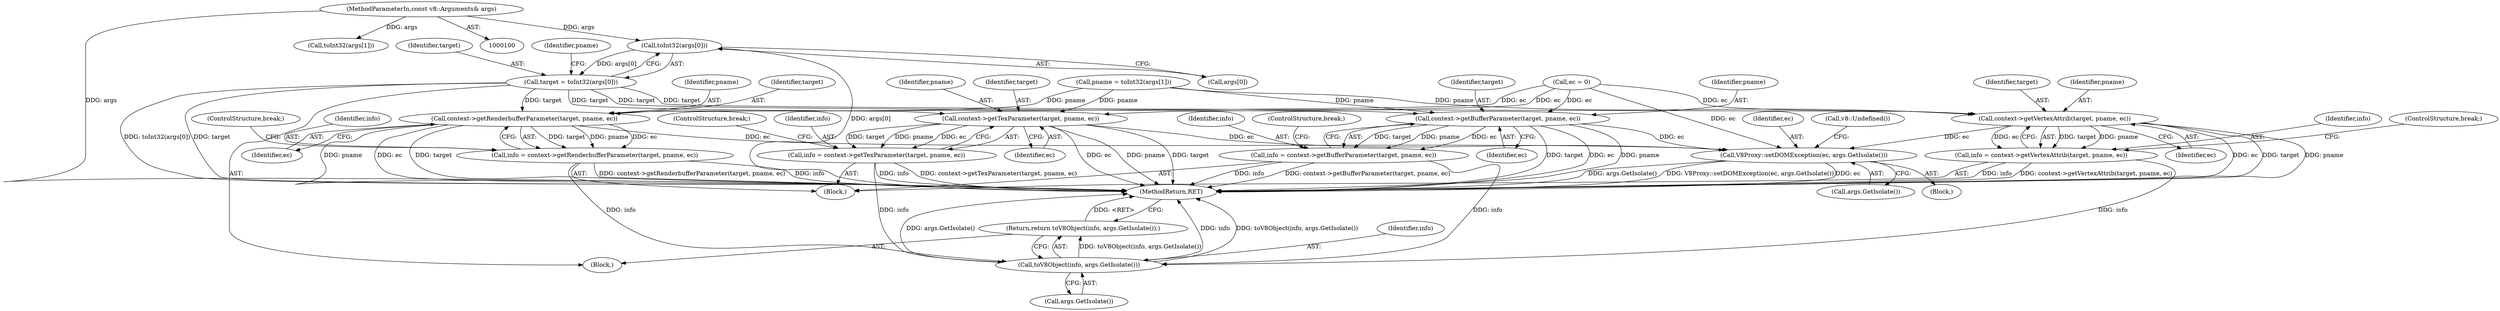 digraph "0_Chrome_e9372a1bfd3588a80fcf49aa07321f0971dd6091_57@array" {
"1000123" [label="(Call,toInt32(args[0]))"];
"1000101" [label="(MethodParameterIn,const v8::Arguments& args)"];
"1000121" [label="(Call,target = toInt32(args[0]))"];
"1000141" [label="(Call,context->getBufferParameter(target, pname, ec))"];
"1000139" [label="(Call,info = context->getBufferParameter(target, pname, ec))"];
"1000182" [label="(Call,toV8Object(info, args.GetIsolate()))"];
"1000181" [label="(Return,return toV8Object(info, args.GetIsolate());)"];
"1000176" [label="(Call,V8Proxy::setDOMException(ec, args.GetIsolate()))"];
"1000149" [label="(Call,context->getRenderbufferParameter(target, pname, ec))"];
"1000147" [label="(Call,info = context->getRenderbufferParameter(target, pname, ec))"];
"1000157" [label="(Call,context->getTexParameter(target, pname, ec))"];
"1000155" [label="(Call,info = context->getTexParameter(target, pname, ec))"];
"1000165" [label="(Call,context->getVertexAttrib(target, pname, ec))"];
"1000163" [label="(Call,info = context->getVertexAttrib(target, pname, ec))"];
"1000139" [label="(Call,info = context->getBufferParameter(target, pname, ec))"];
"1000182" [label="(Call,toV8Object(info, args.GetIsolate()))"];
"1000166" [label="(Identifier,target)"];
"1000175" [label="(Block,)"];
"1000128" [label="(Call,pname = toInt32(args[1]))"];
"1000122" [label="(Identifier,target)"];
"1000151" [label="(Identifier,pname)"];
"1000177" [label="(Identifier,ec)"];
"1000143" [label="(Identifier,pname)"];
"1000130" [label="(Call,toInt32(args[1]))"];
"1000137" [label="(Block,)"];
"1000167" [label="(Identifier,pname)"];
"1000180" [label="(Call,v8::Undefined())"];
"1000157" [label="(Call,context->getTexParameter(target, pname, ec))"];
"1000155" [label="(Call,info = context->getTexParameter(target, pname, ec))"];
"1000141" [label="(Call,context->getBufferParameter(target, pname, ec))"];
"1000140" [label="(Identifier,info)"];
"1000181" [label="(Return,return toV8Object(info, args.GetIsolate());)"];
"1000165" [label="(Call,context->getVertexAttrib(target, pname, ec))"];
"1000184" [label="(Call,args.GetIsolate())"];
"1000161" [label="(ControlStructure,break;)"];
"1000142" [label="(Identifier,target)"];
"1000156" [label="(Identifier,info)"];
"1000101" [label="(MethodParameterIn,const v8::Arguments& args)"];
"1000164" [label="(Identifier,info)"];
"1000148" [label="(Identifier,info)"];
"1000147" [label="(Call,info = context->getRenderbufferParameter(target, pname, ec))"];
"1000160" [label="(Identifier,ec)"];
"1000169" [label="(ControlStructure,break;)"];
"1000124" [label="(Call,args[0])"];
"1000129" [label="(Identifier,pname)"];
"1000183" [label="(Identifier,info)"];
"1000178" [label="(Call,args.GetIsolate())"];
"1000153" [label="(ControlStructure,break;)"];
"1000159" [label="(Identifier,pname)"];
"1000112" [label="(Call,ec = 0)"];
"1000168" [label="(Identifier,ec)"];
"1000103" [label="(Block,)"];
"1000163" [label="(Call,info = context->getVertexAttrib(target, pname, ec))"];
"1000149" [label="(Call,context->getRenderbufferParameter(target, pname, ec))"];
"1000176" [label="(Call,V8Proxy::setDOMException(ec, args.GetIsolate()))"];
"1000152" [label="(Identifier,ec)"];
"1000145" [label="(ControlStructure,break;)"];
"1000150" [label="(Identifier,target)"];
"1000158" [label="(Identifier,target)"];
"1000185" [label="(MethodReturn,RET)"];
"1000121" [label="(Call,target = toInt32(args[0]))"];
"1000123" [label="(Call,toInt32(args[0]))"];
"1000144" [label="(Identifier,ec)"];
"1000123" -> "1000121"  [label="AST: "];
"1000123" -> "1000124"  [label="CFG: "];
"1000124" -> "1000123"  [label="AST: "];
"1000121" -> "1000123"  [label="CFG: "];
"1000123" -> "1000185"  [label="DDG: args[0]"];
"1000123" -> "1000121"  [label="DDG: args[0]"];
"1000101" -> "1000123"  [label="DDG: args"];
"1000101" -> "1000100"  [label="AST: "];
"1000101" -> "1000185"  [label="DDG: args"];
"1000101" -> "1000130"  [label="DDG: args"];
"1000121" -> "1000103"  [label="AST: "];
"1000122" -> "1000121"  [label="AST: "];
"1000129" -> "1000121"  [label="CFG: "];
"1000121" -> "1000185"  [label="DDG: toInt32(args[0])"];
"1000121" -> "1000185"  [label="DDG: target"];
"1000121" -> "1000141"  [label="DDG: target"];
"1000121" -> "1000149"  [label="DDG: target"];
"1000121" -> "1000157"  [label="DDG: target"];
"1000121" -> "1000165"  [label="DDG: target"];
"1000141" -> "1000139"  [label="AST: "];
"1000141" -> "1000144"  [label="CFG: "];
"1000142" -> "1000141"  [label="AST: "];
"1000143" -> "1000141"  [label="AST: "];
"1000144" -> "1000141"  [label="AST: "];
"1000139" -> "1000141"  [label="CFG: "];
"1000141" -> "1000185"  [label="DDG: target"];
"1000141" -> "1000185"  [label="DDG: ec"];
"1000141" -> "1000185"  [label="DDG: pname"];
"1000141" -> "1000139"  [label="DDG: target"];
"1000141" -> "1000139"  [label="DDG: pname"];
"1000141" -> "1000139"  [label="DDG: ec"];
"1000128" -> "1000141"  [label="DDG: pname"];
"1000112" -> "1000141"  [label="DDG: ec"];
"1000141" -> "1000176"  [label="DDG: ec"];
"1000139" -> "1000137"  [label="AST: "];
"1000140" -> "1000139"  [label="AST: "];
"1000145" -> "1000139"  [label="CFG: "];
"1000139" -> "1000185"  [label="DDG: context->getBufferParameter(target, pname, ec)"];
"1000139" -> "1000185"  [label="DDG: info"];
"1000139" -> "1000182"  [label="DDG: info"];
"1000182" -> "1000181"  [label="AST: "];
"1000182" -> "1000184"  [label="CFG: "];
"1000183" -> "1000182"  [label="AST: "];
"1000184" -> "1000182"  [label="AST: "];
"1000181" -> "1000182"  [label="CFG: "];
"1000182" -> "1000185"  [label="DDG: toV8Object(info, args.GetIsolate())"];
"1000182" -> "1000185"  [label="DDG: args.GetIsolate()"];
"1000182" -> "1000185"  [label="DDG: info"];
"1000182" -> "1000181"  [label="DDG: toV8Object(info, args.GetIsolate())"];
"1000163" -> "1000182"  [label="DDG: info"];
"1000147" -> "1000182"  [label="DDG: info"];
"1000155" -> "1000182"  [label="DDG: info"];
"1000181" -> "1000103"  [label="AST: "];
"1000185" -> "1000181"  [label="CFG: "];
"1000181" -> "1000185"  [label="DDG: <RET>"];
"1000176" -> "1000175"  [label="AST: "];
"1000176" -> "1000178"  [label="CFG: "];
"1000177" -> "1000176"  [label="AST: "];
"1000178" -> "1000176"  [label="AST: "];
"1000180" -> "1000176"  [label="CFG: "];
"1000176" -> "1000185"  [label="DDG: args.GetIsolate()"];
"1000176" -> "1000185"  [label="DDG: V8Proxy::setDOMException(ec, args.GetIsolate())"];
"1000176" -> "1000185"  [label="DDG: ec"];
"1000165" -> "1000176"  [label="DDG: ec"];
"1000157" -> "1000176"  [label="DDG: ec"];
"1000149" -> "1000176"  [label="DDG: ec"];
"1000112" -> "1000176"  [label="DDG: ec"];
"1000149" -> "1000147"  [label="AST: "];
"1000149" -> "1000152"  [label="CFG: "];
"1000150" -> "1000149"  [label="AST: "];
"1000151" -> "1000149"  [label="AST: "];
"1000152" -> "1000149"  [label="AST: "];
"1000147" -> "1000149"  [label="CFG: "];
"1000149" -> "1000185"  [label="DDG: pname"];
"1000149" -> "1000185"  [label="DDG: ec"];
"1000149" -> "1000185"  [label="DDG: target"];
"1000149" -> "1000147"  [label="DDG: target"];
"1000149" -> "1000147"  [label="DDG: pname"];
"1000149" -> "1000147"  [label="DDG: ec"];
"1000128" -> "1000149"  [label="DDG: pname"];
"1000112" -> "1000149"  [label="DDG: ec"];
"1000147" -> "1000137"  [label="AST: "];
"1000148" -> "1000147"  [label="AST: "];
"1000153" -> "1000147"  [label="CFG: "];
"1000147" -> "1000185"  [label="DDG: context->getRenderbufferParameter(target, pname, ec)"];
"1000147" -> "1000185"  [label="DDG: info"];
"1000157" -> "1000155"  [label="AST: "];
"1000157" -> "1000160"  [label="CFG: "];
"1000158" -> "1000157"  [label="AST: "];
"1000159" -> "1000157"  [label="AST: "];
"1000160" -> "1000157"  [label="AST: "];
"1000155" -> "1000157"  [label="CFG: "];
"1000157" -> "1000185"  [label="DDG: ec"];
"1000157" -> "1000185"  [label="DDG: pname"];
"1000157" -> "1000185"  [label="DDG: target"];
"1000157" -> "1000155"  [label="DDG: target"];
"1000157" -> "1000155"  [label="DDG: pname"];
"1000157" -> "1000155"  [label="DDG: ec"];
"1000128" -> "1000157"  [label="DDG: pname"];
"1000112" -> "1000157"  [label="DDG: ec"];
"1000155" -> "1000137"  [label="AST: "];
"1000156" -> "1000155"  [label="AST: "];
"1000161" -> "1000155"  [label="CFG: "];
"1000155" -> "1000185"  [label="DDG: context->getTexParameter(target, pname, ec)"];
"1000155" -> "1000185"  [label="DDG: info"];
"1000165" -> "1000163"  [label="AST: "];
"1000165" -> "1000168"  [label="CFG: "];
"1000166" -> "1000165"  [label="AST: "];
"1000167" -> "1000165"  [label="AST: "];
"1000168" -> "1000165"  [label="AST: "];
"1000163" -> "1000165"  [label="CFG: "];
"1000165" -> "1000185"  [label="DDG: ec"];
"1000165" -> "1000185"  [label="DDG: target"];
"1000165" -> "1000185"  [label="DDG: pname"];
"1000165" -> "1000163"  [label="DDG: target"];
"1000165" -> "1000163"  [label="DDG: pname"];
"1000165" -> "1000163"  [label="DDG: ec"];
"1000128" -> "1000165"  [label="DDG: pname"];
"1000112" -> "1000165"  [label="DDG: ec"];
"1000163" -> "1000137"  [label="AST: "];
"1000164" -> "1000163"  [label="AST: "];
"1000169" -> "1000163"  [label="CFG: "];
"1000163" -> "1000185"  [label="DDG: info"];
"1000163" -> "1000185"  [label="DDG: context->getVertexAttrib(target, pname, ec)"];
}
